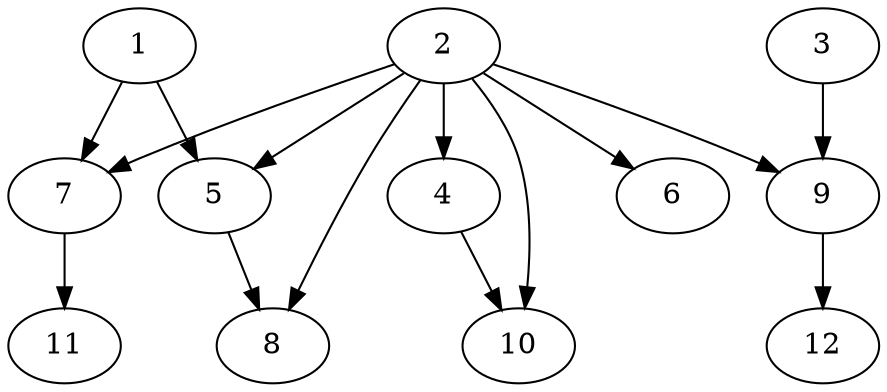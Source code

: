// DAG automatically generated by daggen at Fri May 24 12:58:15 2024
// daggen-master/daggen -n 12 --fat 0.5 --density 0.5 --regular 0.5 --jump 2 --minalpha 20 --maxalpha 50 --dot -o dags_dot_12/sim_5.dot 
digraph G {
  1 [size="549755813888", alpha="36.60"]
  1 -> 5 [size ="536870912"]
  1 -> 7 [size ="536870912"]
  2 [size="782757789696", alpha="29.09"]
  2 -> 4 [size ="679477248"]
  2 -> 5 [size ="679477248"]
  2 -> 6 [size ="679477248"]
  2 -> 7 [size ="679477248"]
  2 -> 8 [size ="679477248"]
  2 -> 9 [size ="679477248"]
  2 -> 10 [size ="679477248"]
  3 [size="1249205147651", alpha="40.05"]
  3 -> 9 [size ="838860800"]
  4 [size="593616074990", alpha="31.06"]
  4 -> 10 [size ="411041792"]
  5 [size="5291118015", alpha="36.78"]
  5 -> 8 [size ="134217728"]
  6 [size="782757789696", alpha="41.45"]
  7 [size="4388009128", alpha="29.01"]
  7 -> 11 [size ="301989888"]
  8 [size="1385269295", alpha="44.63"]
  9 [size="49368654503", alpha="43.61"]
  9 -> 12 [size ="838860800"]
  10 [size="782757789696", alpha="43.73"]
  11 [size="134217728000", alpha="22.39"]
  12 [size="17274612278", alpha="27.51"]
}

